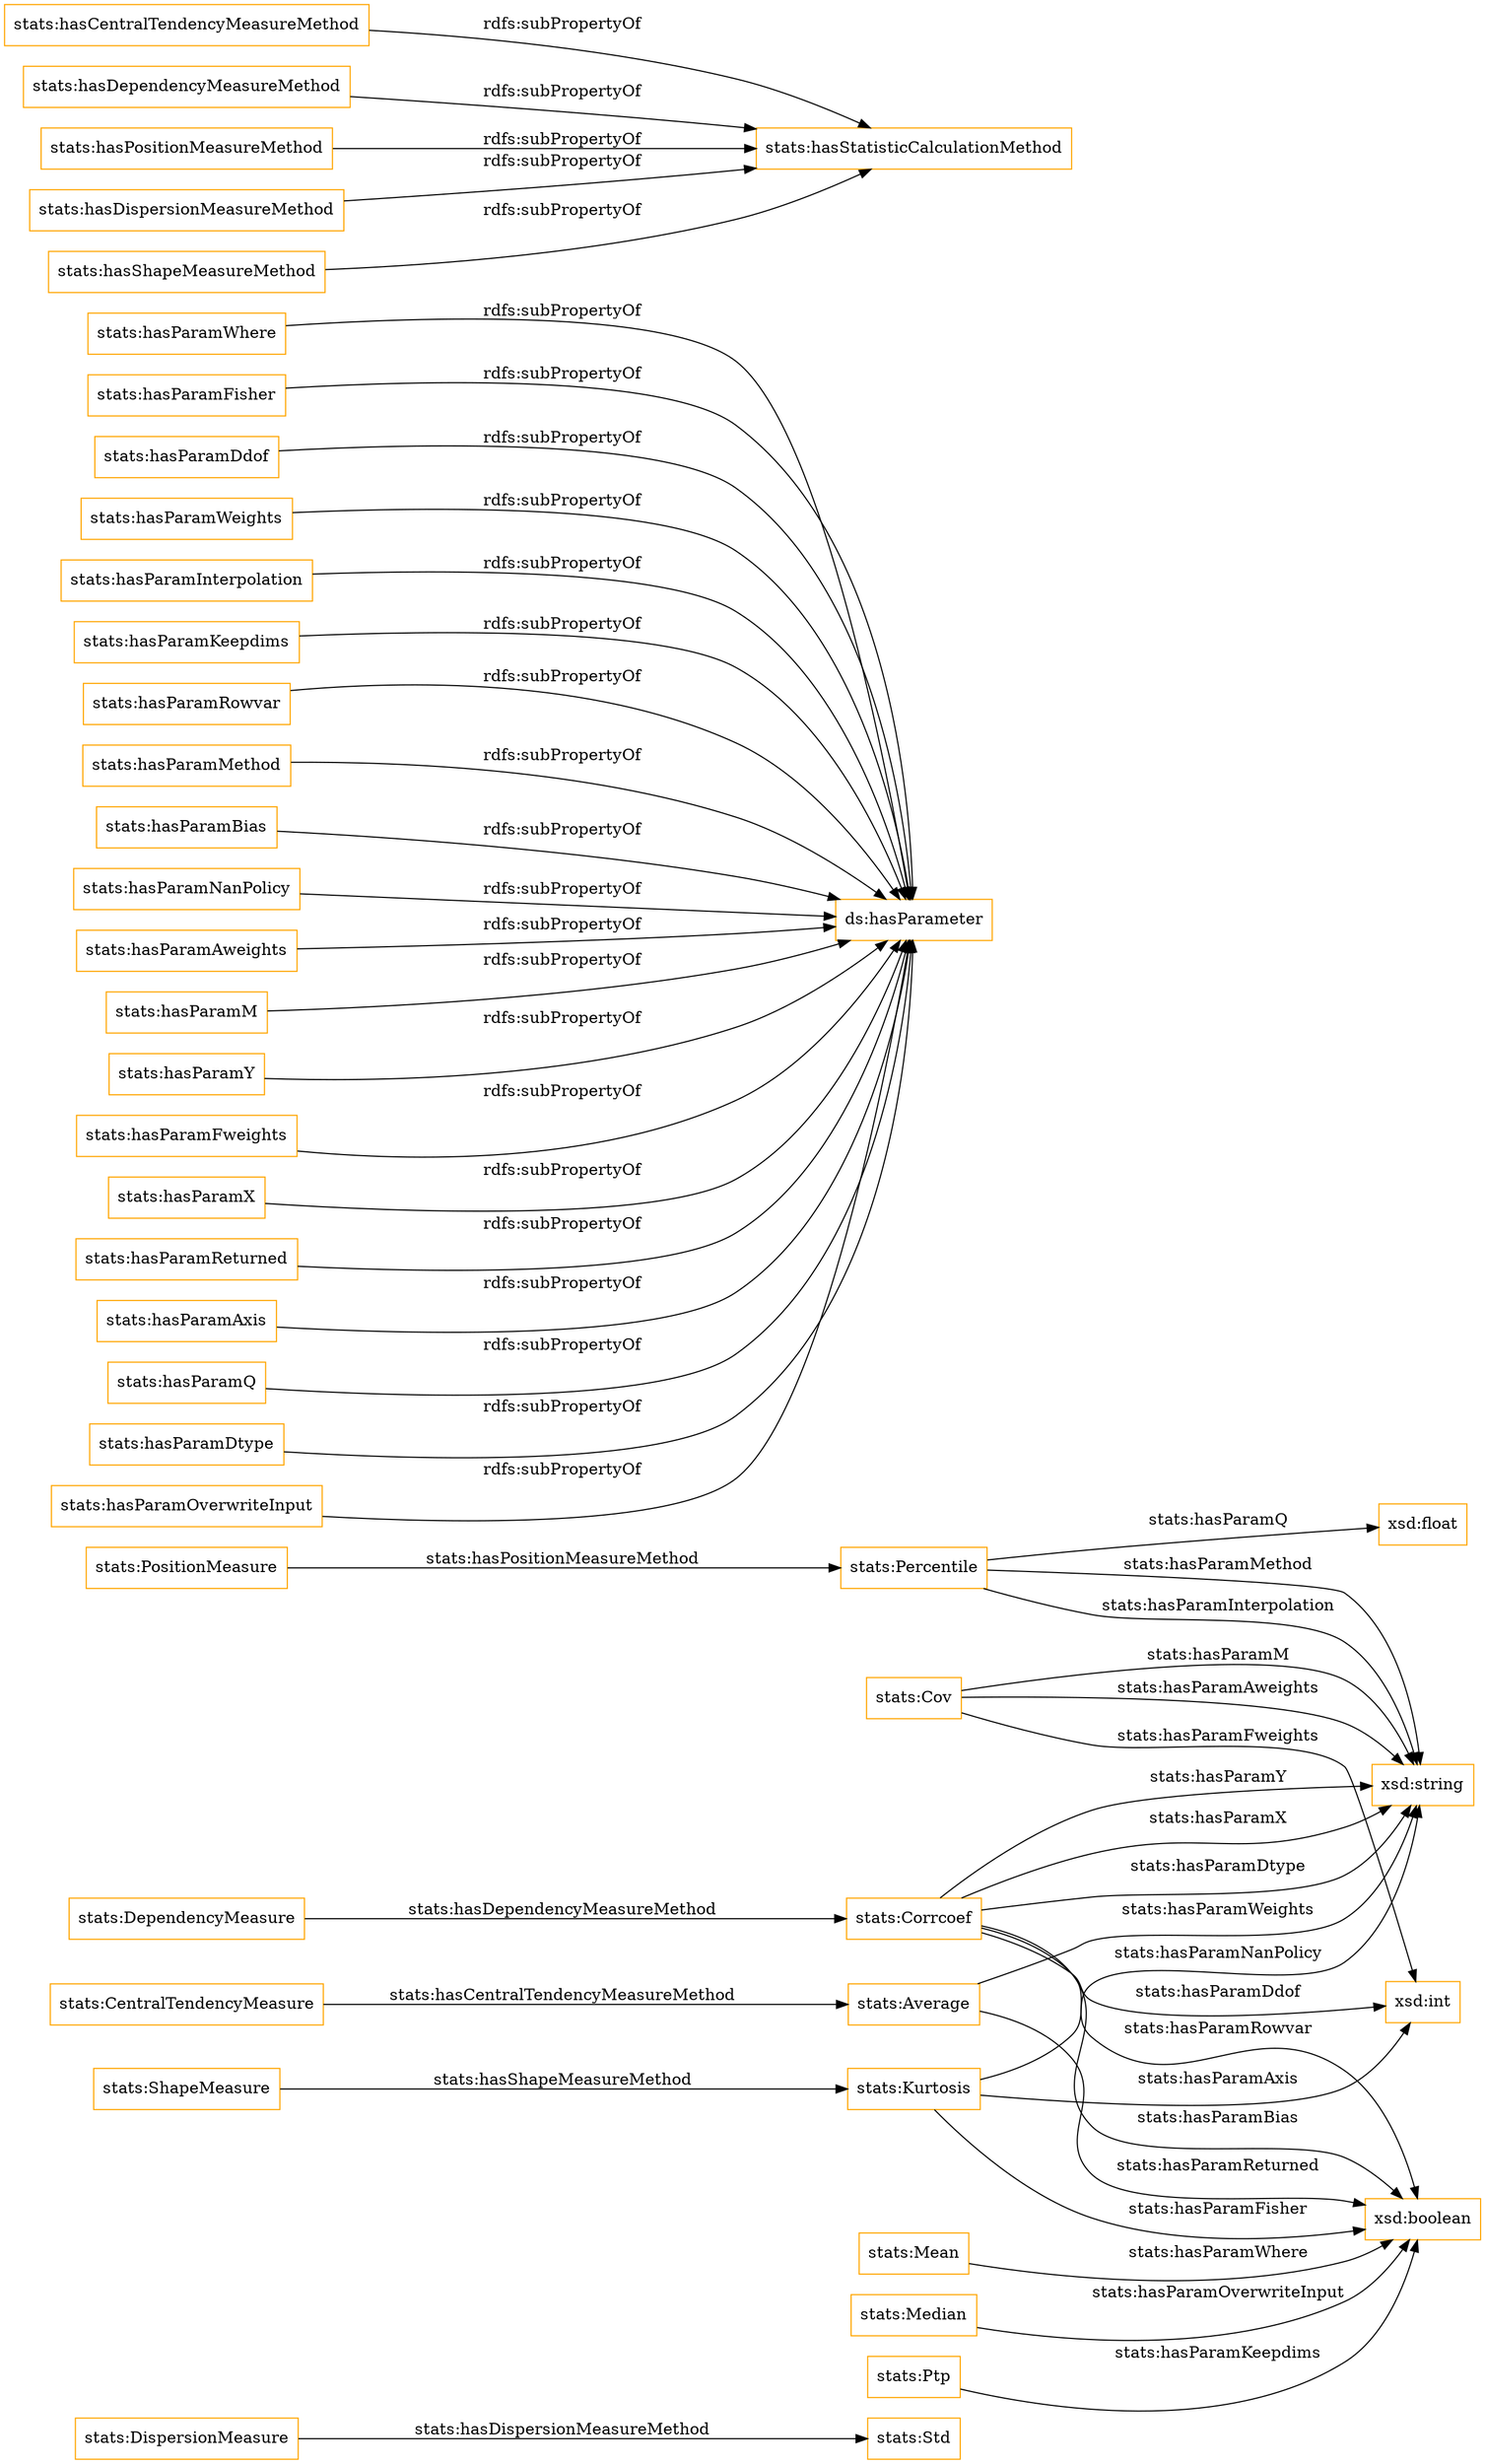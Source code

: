 digraph ar2dtool_diagram { 
rankdir=LR;
size="1501"
node [shape = rectangle, color="orange"]; "stats:Std" "stats:Median" "stats:Kurtosis" "stats:ShapeMeasure" "stats:Percentile" "stats:CentralTendencyMeasure" "stats:Corrcoef" "stats:Ptp" "stats:DependencyMeasure" "stats:Cov" "stats:Mean" "stats:DispersionMeasure" "stats:PositionMeasure" "stats:Average" ; /*classes style*/
	"stats:hasParamWhere" -> "ds:hasParameter" [ label = "rdfs:subPropertyOf" ];
	"stats:hasCentralTendencyMeasureMethod" -> "stats:hasStatisticCalculationMethod" [ label = "rdfs:subPropertyOf" ];
	"stats:hasDependencyMeasureMethod" -> "stats:hasStatisticCalculationMethod" [ label = "rdfs:subPropertyOf" ];
	"stats:hasParamFisher" -> "ds:hasParameter" [ label = "rdfs:subPropertyOf" ];
	"stats:hasParamDdof" -> "ds:hasParameter" [ label = "rdfs:subPropertyOf" ];
	"stats:hasParamWeights" -> "ds:hasParameter" [ label = "rdfs:subPropertyOf" ];
	"stats:hasPositionMeasureMethod" -> "stats:hasStatisticCalculationMethod" [ label = "rdfs:subPropertyOf" ];
	"stats:hasParamInterpolation" -> "ds:hasParameter" [ label = "rdfs:subPropertyOf" ];
	"stats:hasParamKeepdims" -> "ds:hasParameter" [ label = "rdfs:subPropertyOf" ];
	"stats:hasParamRowvar" -> "ds:hasParameter" [ label = "rdfs:subPropertyOf" ];
	"stats:hasParamMethod" -> "ds:hasParameter" [ label = "rdfs:subPropertyOf" ];
	"stats:hasParamBias" -> "ds:hasParameter" [ label = "rdfs:subPropertyOf" ];
	"stats:hasParamNanPolicy" -> "ds:hasParameter" [ label = "rdfs:subPropertyOf" ];
	"stats:hasDispersionMeasureMethod" -> "stats:hasStatisticCalculationMethod" [ label = "rdfs:subPropertyOf" ];
	"stats:hasParamAweights" -> "ds:hasParameter" [ label = "rdfs:subPropertyOf" ];
	"stats:hasParamM" -> "ds:hasParameter" [ label = "rdfs:subPropertyOf" ];
	"stats:hasParamY" -> "ds:hasParameter" [ label = "rdfs:subPropertyOf" ];
	"stats:hasParamFweights" -> "ds:hasParameter" [ label = "rdfs:subPropertyOf" ];
	"stats:hasParamX" -> "ds:hasParameter" [ label = "rdfs:subPropertyOf" ];
	"stats:hasShapeMeasureMethod" -> "stats:hasStatisticCalculationMethod" [ label = "rdfs:subPropertyOf" ];
	"stats:hasParamReturned" -> "ds:hasParameter" [ label = "rdfs:subPropertyOf" ];
	"stats:hasParamAxis" -> "ds:hasParameter" [ label = "rdfs:subPropertyOf" ];
	"stats:hasParamQ" -> "ds:hasParameter" [ label = "rdfs:subPropertyOf" ];
	"stats:hasParamDtype" -> "ds:hasParameter" [ label = "rdfs:subPropertyOf" ];
	"stats:hasParamOverwriteInput" -> "ds:hasParameter" [ label = "rdfs:subPropertyOf" ];
	"stats:ShapeMeasure" -> "stats:Kurtosis" [ label = "stats:hasShapeMeasureMethod" ];
	"stats:Mean" -> "xsd:boolean" [ label = "stats:hasParamWhere" ];
	"stats:Median" -> "xsd:boolean" [ label = "stats:hasParamOverwriteInput" ];
	"stats:Kurtosis" -> "xsd:int" [ label = "stats:hasParamAxis" ];
	"stats:Percentile" -> "xsd:float" [ label = "stats:hasParamQ" ];
	"stats:Percentile" -> "xsd:string" [ label = "stats:hasParamMethod" ];
	"stats:Corrcoef" -> "xsd:string" [ label = "stats:hasParamX" ];
	"stats:Corrcoef" -> "xsd:int" [ label = "stats:hasParamDdof" ];
	"stats:Corrcoef" -> "xsd:string" [ label = "stats:hasParamDtype" ];
	"stats:Average" -> "xsd:boolean" [ label = "stats:hasParamReturned" ];
	"stats:DependencyMeasure" -> "stats:Corrcoef" [ label = "stats:hasDependencyMeasureMethod" ];
	"stats:Corrcoef" -> "xsd:string" [ label = "stats:hasParamY" ];
	"stats:Average" -> "xsd:string" [ label = "stats:hasParamWeights" ];
	"stats:Corrcoef" -> "xsd:boolean" [ label = "stats:hasParamRowvar" ];
	"stats:Cov" -> "xsd:string" [ label = "stats:hasParamAweights" ];
	"stats:Ptp" -> "xsd:boolean" [ label = "stats:hasParamKeepdims" ];
	"stats:PositionMeasure" -> "stats:Percentile" [ label = "stats:hasPositionMeasureMethod" ];
	"stats:Cov" -> "xsd:string" [ label = "stats:hasParamM" ];
	"stats:Kurtosis" -> "xsd:string" [ label = "stats:hasParamNanPolicy" ];
	"stats:Cov" -> "xsd:int" [ label = "stats:hasParamFweights" ];
	"stats:Corrcoef" -> "xsd:boolean" [ label = "stats:hasParamBias" ];
	"stats:DispersionMeasure" -> "stats:Std" [ label = "stats:hasDispersionMeasureMethod" ];
	"stats:Percentile" -> "xsd:string" [ label = "stats:hasParamInterpolation" ];
	"stats:CentralTendencyMeasure" -> "stats:Average" [ label = "stats:hasCentralTendencyMeasureMethod" ];
	"stats:Kurtosis" -> "xsd:boolean" [ label = "stats:hasParamFisher" ];

}
